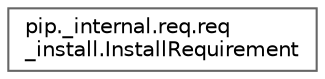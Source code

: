 digraph "Graphical Class Hierarchy"
{
 // LATEX_PDF_SIZE
  bgcolor="transparent";
  edge [fontname=Helvetica,fontsize=10,labelfontname=Helvetica,labelfontsize=10];
  node [fontname=Helvetica,fontsize=10,shape=box,height=0.2,width=0.4];
  rankdir="LR";
  Node0 [id="Node000000",label="pip._internal.req.req\l_install.InstallRequirement",height=0.2,width=0.4,color="grey40", fillcolor="white", style="filled",URL="$df/dd2/classpip_1_1__internal_1_1req_1_1req__install_1_1InstallRequirement.html",tooltip=" "];
}
